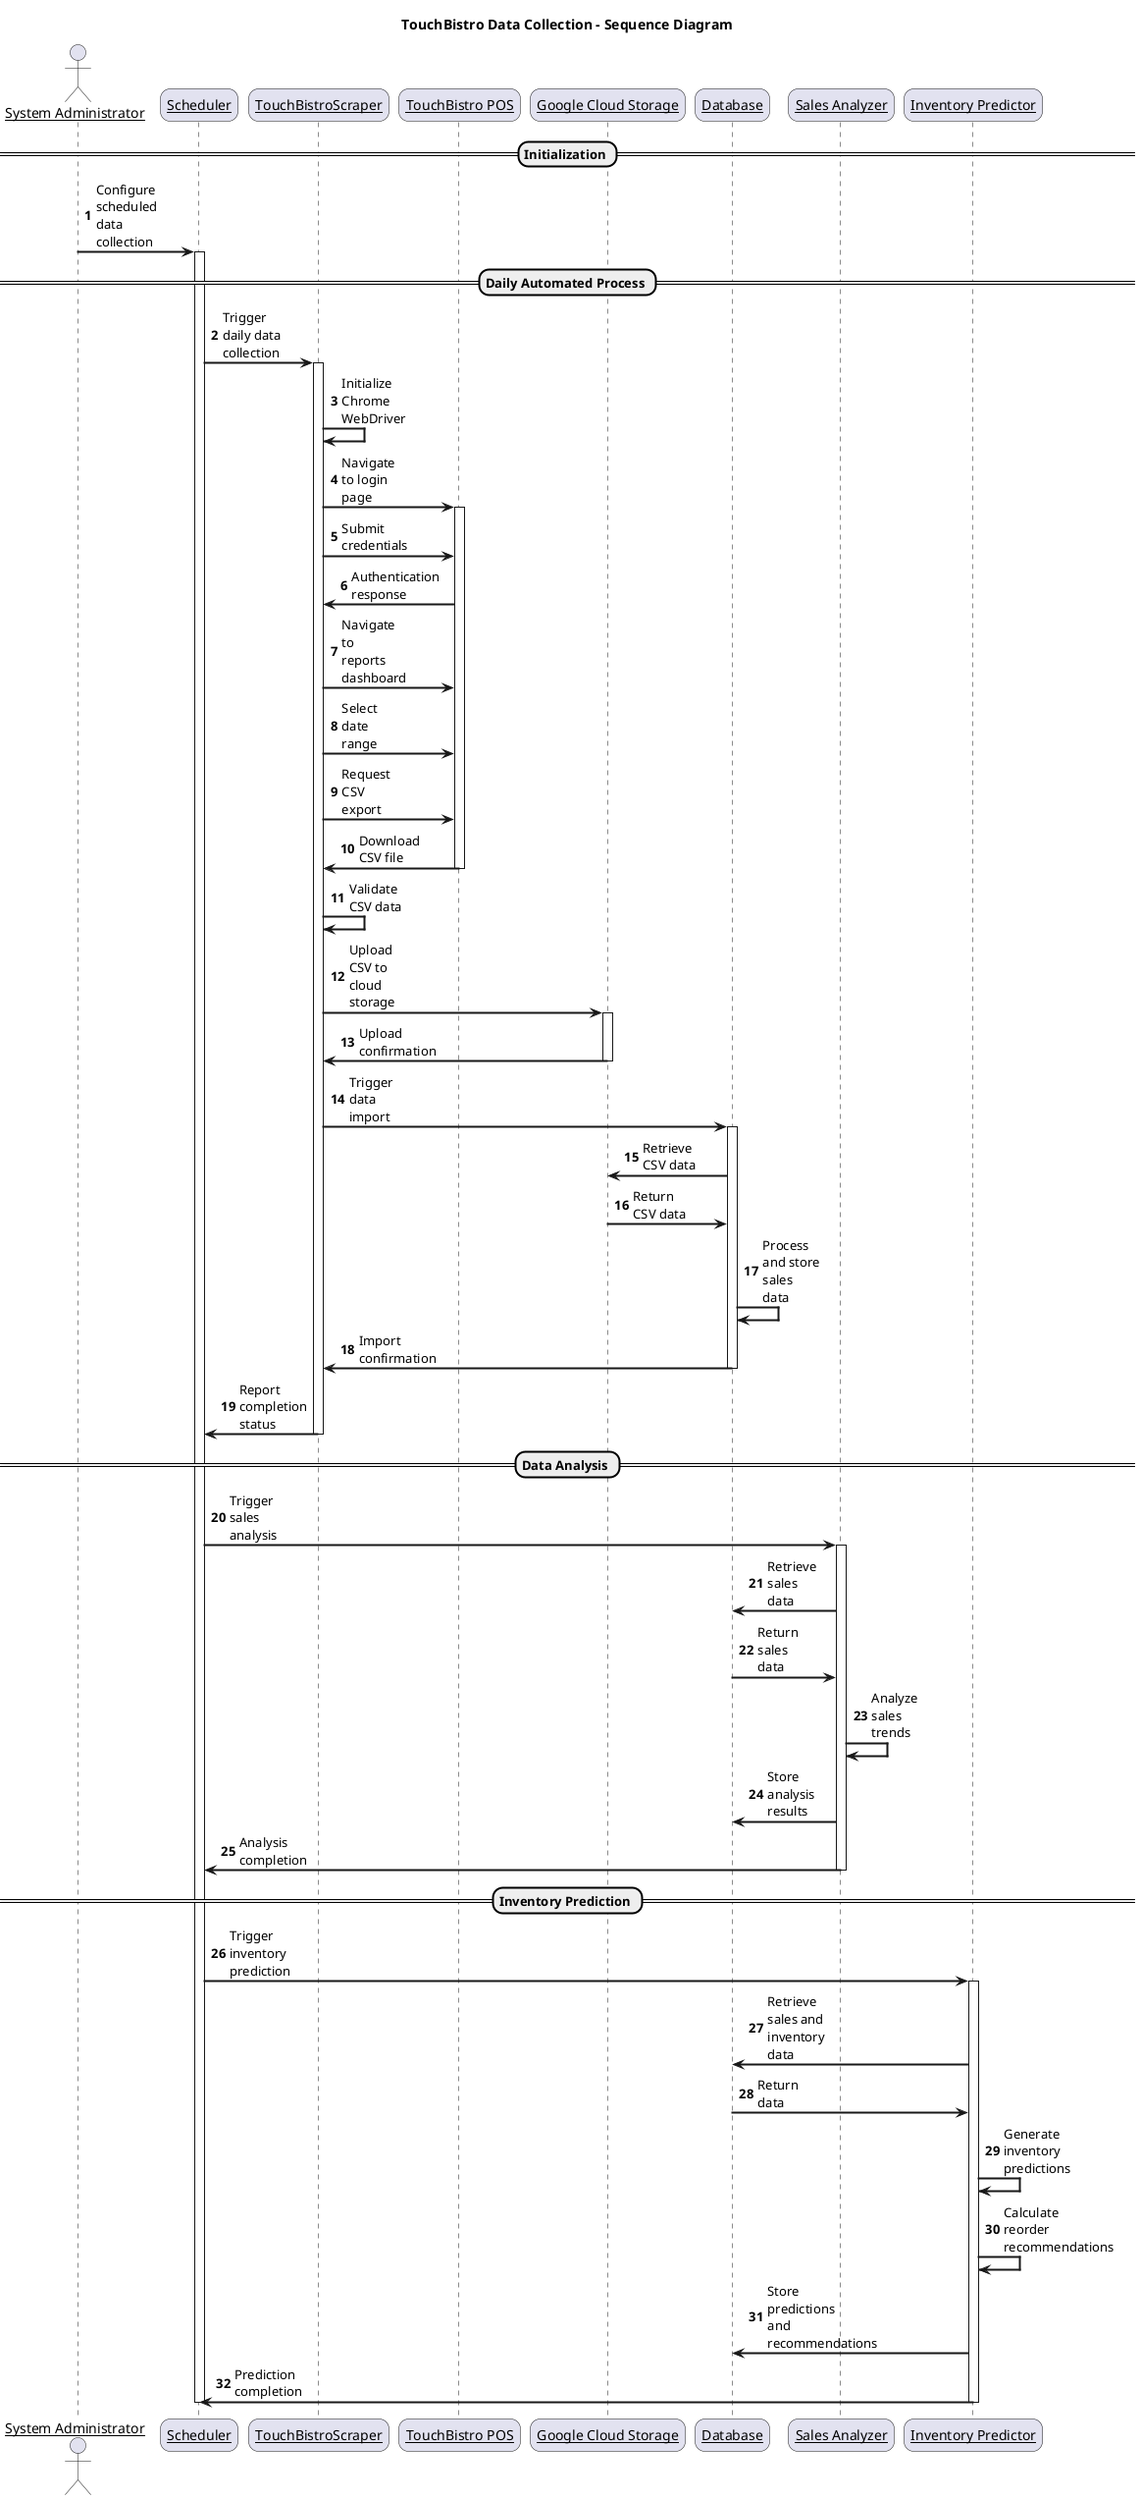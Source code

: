 @startuml TouchBistro Scraper Sequence Diagram

skinparam sequenceArrowThickness 2
skinparam roundcorner 20
skinparam maxmessagesize 60
skinparam sequenceParticipant underline

title TouchBistro Data Collection - Sequence Diagram

actor "System Administrator" as Admin
participant "Scheduler" as Scheduler
participant "TouchBistroScraper" as Scraper
participant "TouchBistro POS" as TouchBistro
participant "Google Cloud Storage" as GCS
participant "Database" as DB
participant "Sales Analyzer" as Analyzer
participant "Inventory Predictor" as Predictor

autonumber

== Initialization ==
Admin -> Scheduler: Configure scheduled data collection
activate Scheduler

== Daily Automated Process ==
Scheduler -> Scraper: Trigger daily data collection
activate Scraper

Scraper -> Scraper: Initialize Chrome WebDriver
Scraper -> TouchBistro: Navigate to login page
activate TouchBistro
Scraper -> TouchBistro: Submit credentials
TouchBistro -> Scraper: Authentication response
Scraper -> TouchBistro: Navigate to reports dashboard
Scraper -> TouchBistro: Select date range
Scraper -> TouchBistro: Request CSV export
TouchBistro -> Scraper: Download CSV file
deactivate TouchBistro

Scraper -> Scraper: Validate CSV data
Scraper -> GCS: Upload CSV to cloud storage
activate GCS
GCS -> Scraper: Upload confirmation
deactivate GCS

Scraper -> DB: Trigger data import
activate DB
DB -> GCS: Retrieve CSV data
GCS -> DB: Return CSV data
DB -> DB: Process and store sales data
DB -> Scraper: Import confirmation
deactivate DB

Scraper -> Scheduler: Report completion status
deactivate Scraper

== Data Analysis ==
Scheduler -> Analyzer: Trigger sales analysis
activate Analyzer
Analyzer -> DB: Retrieve sales data
DB -> Analyzer: Return sales data
Analyzer -> Analyzer: Analyze sales trends
Analyzer -> DB: Store analysis results
Analyzer -> Scheduler: Analysis completion
deactivate Analyzer

== Inventory Prediction ==
Scheduler -> Predictor: Trigger inventory prediction
activate Predictor
Predictor -> DB: Retrieve sales and inventory data
DB -> Predictor: Return data
Predictor -> Predictor: Generate inventory predictions
Predictor -> Predictor: Calculate reorder recommendations
Predictor -> DB: Store predictions and recommendations
Predictor -> Scheduler: Prediction completion
deactivate Predictor
deactivate Scheduler

@enduml 